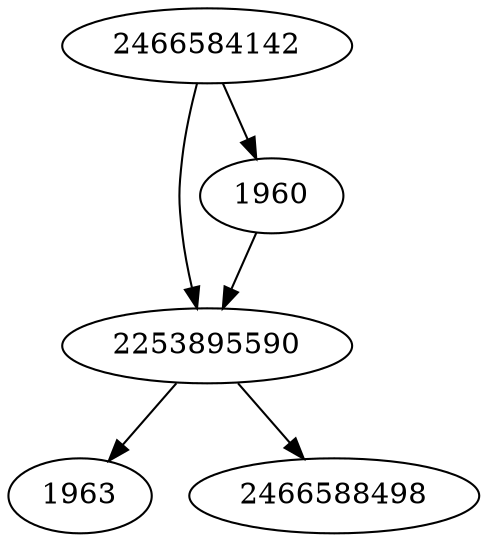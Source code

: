 strict digraph  {
2253895590;
1960;
1963;
2466584142;
2466588498;
2253895590 -> 2466588498;
2253895590 -> 1963;
1960 -> 2253895590;
2466584142 -> 1960;
2466584142 -> 2253895590;
}
